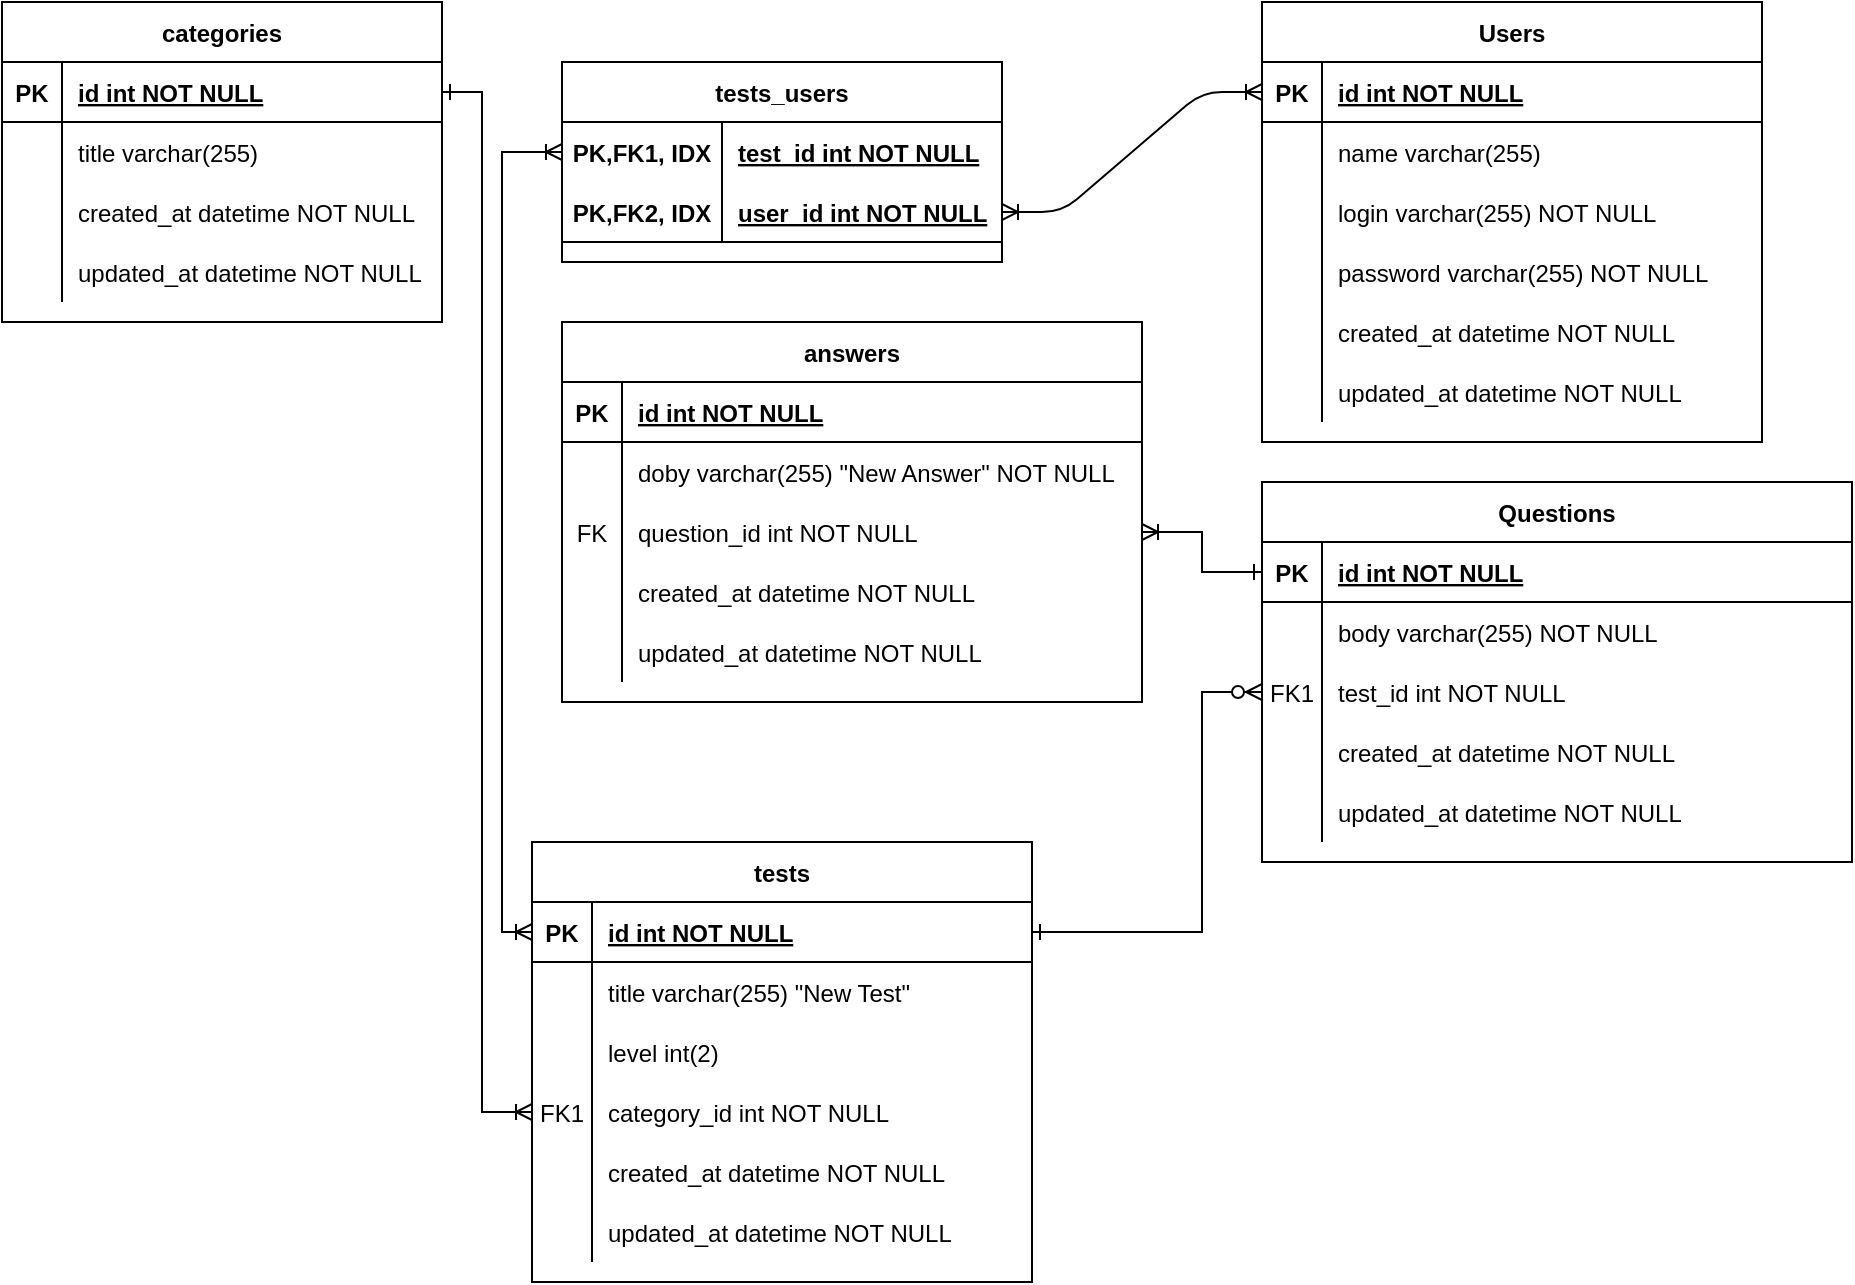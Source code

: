 <mxfile version="14.8.0" type="github">
  <diagram id="R2lEEEUBdFMjLlhIrx00" name="Page-1">
    <mxGraphModel dx="1077" dy="752" grid="1" gridSize="10" guides="1" tooltips="1" connect="1" arrows="1" fold="1" page="1" pageScale="1" pageWidth="850" pageHeight="1100" math="0" shadow="0" extFonts="Permanent Marker^https://fonts.googleapis.com/css?family=Permanent+Marker">
      <root>
        <mxCell id="0" />
        <mxCell id="1" parent="0" />
        <mxCell id="C-vyLk0tnHw3VtMMgP7b-1" value="" style="edgeStyle=entityRelationEdgeStyle;endArrow=ERoneToMany;startArrow=ERoneToMany;endFill=0;startFill=0;entryX=1;entryY=0.5;entryDx=0;entryDy=0;" parent="1" source="C-vyLk0tnHw3VtMMgP7b-24" target="RGj0NQ1f4d9NAm-IxTSh-18" edge="1">
          <mxGeometry width="100" height="100" relative="1" as="geometry">
            <mxPoint x="330" y="1130" as="sourcePoint" />
            <mxPoint x="430" y="1030" as="targetPoint" />
          </mxGeometry>
        </mxCell>
        <mxCell id="C-vyLk0tnHw3VtMMgP7b-12" value="" style="edgeStyle=orthogonalEdgeStyle;endArrow=ERzeroToMany;startArrow=ERone;endFill=1;startFill=0;rounded=0;" parent="1" source="C-vyLk0tnHw3VtMMgP7b-3" target="C-vyLk0tnHw3VtMMgP7b-17" edge="1">
          <mxGeometry width="100" height="100" relative="1" as="geometry">
            <mxPoint x="400" y="180" as="sourcePoint" />
            <mxPoint x="460" y="205" as="targetPoint" />
            <Array as="points">
              <mxPoint x="630" y="485" />
              <mxPoint x="630" y="365" />
            </Array>
          </mxGeometry>
        </mxCell>
        <mxCell id="C-vyLk0tnHw3VtMMgP7b-2" value="tests" style="shape=table;startSize=30;container=1;collapsible=1;childLayout=tableLayout;fixedRows=1;rowLines=0;fontStyle=1;align=center;resizeLast=1;" parent="1" vertex="1">
          <mxGeometry x="295" y="440" width="250" height="220" as="geometry" />
        </mxCell>
        <mxCell id="C-vyLk0tnHw3VtMMgP7b-3" value="" style="shape=partialRectangle;collapsible=0;dropTarget=0;pointerEvents=0;fillColor=none;points=[[0,0.5],[1,0.5]];portConstraint=eastwest;top=0;left=0;right=0;bottom=1;" parent="C-vyLk0tnHw3VtMMgP7b-2" vertex="1">
          <mxGeometry y="30" width="250" height="30" as="geometry" />
        </mxCell>
        <mxCell id="C-vyLk0tnHw3VtMMgP7b-4" value="PK" style="shape=partialRectangle;overflow=hidden;connectable=0;fillColor=none;top=0;left=0;bottom=0;right=0;fontStyle=1;" parent="C-vyLk0tnHw3VtMMgP7b-3" vertex="1">
          <mxGeometry width="30" height="30" as="geometry" />
        </mxCell>
        <mxCell id="C-vyLk0tnHw3VtMMgP7b-5" value="id int NOT NULL " style="shape=partialRectangle;overflow=hidden;connectable=0;fillColor=none;top=0;left=0;bottom=0;right=0;align=left;spacingLeft=6;fontStyle=5;" parent="C-vyLk0tnHw3VtMMgP7b-3" vertex="1">
          <mxGeometry x="30" width="220" height="30" as="geometry" />
        </mxCell>
        <mxCell id="RGj0NQ1f4d9NAm-IxTSh-27" value="" style="shape=partialRectangle;collapsible=0;dropTarget=0;pointerEvents=0;fillColor=none;points=[[0,0.5],[1,0.5]];portConstraint=eastwest;top=0;left=0;right=0;bottom=0;" vertex="1" parent="C-vyLk0tnHw3VtMMgP7b-2">
          <mxGeometry y="60" width="250" height="30" as="geometry" />
        </mxCell>
        <mxCell id="RGj0NQ1f4d9NAm-IxTSh-28" value="" style="shape=partialRectangle;overflow=hidden;connectable=0;fillColor=none;top=0;left=0;bottom=0;right=0;" vertex="1" parent="RGj0NQ1f4d9NAm-IxTSh-27">
          <mxGeometry width="30" height="30" as="geometry" />
        </mxCell>
        <mxCell id="RGj0NQ1f4d9NAm-IxTSh-29" value="title varchar(255) &quot;New Test&quot;" style="shape=partialRectangle;overflow=hidden;connectable=0;fillColor=none;top=0;left=0;bottom=0;right=0;align=left;spacingLeft=6;" vertex="1" parent="RGj0NQ1f4d9NAm-IxTSh-27">
          <mxGeometry x="30" width="220" height="30" as="geometry" />
        </mxCell>
        <mxCell id="C-vyLk0tnHw3VtMMgP7b-9" value="" style="shape=partialRectangle;collapsible=0;dropTarget=0;pointerEvents=0;fillColor=none;points=[[0,0.5],[1,0.5]];portConstraint=eastwest;top=0;left=0;right=0;bottom=0;" parent="C-vyLk0tnHw3VtMMgP7b-2" vertex="1">
          <mxGeometry y="90" width="250" height="30" as="geometry" />
        </mxCell>
        <mxCell id="C-vyLk0tnHw3VtMMgP7b-10" value="" style="shape=partialRectangle;overflow=hidden;connectable=0;fillColor=none;top=0;left=0;bottom=0;right=0;" parent="C-vyLk0tnHw3VtMMgP7b-9" vertex="1">
          <mxGeometry width="30" height="30" as="geometry" />
        </mxCell>
        <mxCell id="C-vyLk0tnHw3VtMMgP7b-11" value="level int(2)" style="shape=partialRectangle;overflow=hidden;connectable=0;fillColor=none;top=0;left=0;bottom=0;right=0;align=left;spacingLeft=6;" parent="C-vyLk0tnHw3VtMMgP7b-9" vertex="1">
          <mxGeometry x="30" width="220" height="30" as="geometry" />
        </mxCell>
        <mxCell id="C-vyLk0tnHw3VtMMgP7b-6" value="" style="shape=partialRectangle;collapsible=0;dropTarget=0;pointerEvents=0;fillColor=none;points=[[0,0.5],[1,0.5]];portConstraint=eastwest;top=0;left=0;right=0;bottom=0;" parent="C-vyLk0tnHw3VtMMgP7b-2" vertex="1">
          <mxGeometry y="120" width="250" height="30" as="geometry" />
        </mxCell>
        <mxCell id="C-vyLk0tnHw3VtMMgP7b-7" value="FK1" style="shape=partialRectangle;overflow=hidden;connectable=0;fillColor=none;top=0;left=0;bottom=0;right=0;" parent="C-vyLk0tnHw3VtMMgP7b-6" vertex="1">
          <mxGeometry width="30" height="30" as="geometry" />
        </mxCell>
        <mxCell id="C-vyLk0tnHw3VtMMgP7b-8" value="category_id int NOT NULL" style="shape=partialRectangle;overflow=hidden;connectable=0;fillColor=none;top=0;left=0;bottom=0;right=0;align=left;spacingLeft=6;" parent="C-vyLk0tnHw3VtMMgP7b-6" vertex="1">
          <mxGeometry x="30" width="220" height="30" as="geometry" />
        </mxCell>
        <mxCell id="RGj0NQ1f4d9NAm-IxTSh-52" value="" style="shape=partialRectangle;collapsible=0;dropTarget=0;pointerEvents=0;fillColor=none;points=[[0,0.5],[1,0.5]];portConstraint=eastwest;top=0;left=0;right=0;bottom=0;" vertex="1" parent="C-vyLk0tnHw3VtMMgP7b-2">
          <mxGeometry y="150" width="250" height="30" as="geometry" />
        </mxCell>
        <mxCell id="RGj0NQ1f4d9NAm-IxTSh-53" value="" style="shape=partialRectangle;overflow=hidden;connectable=0;fillColor=none;top=0;left=0;bottom=0;right=0;" vertex="1" parent="RGj0NQ1f4d9NAm-IxTSh-52">
          <mxGeometry width="30" height="30" as="geometry" />
        </mxCell>
        <mxCell id="RGj0NQ1f4d9NAm-IxTSh-54" value="created_at datetime NOT NULL" style="shape=partialRectangle;overflow=hidden;connectable=0;fillColor=none;top=0;left=0;bottom=0;right=0;align=left;spacingLeft=6;" vertex="1" parent="RGj0NQ1f4d9NAm-IxTSh-52">
          <mxGeometry x="30" width="220" height="30" as="geometry" />
        </mxCell>
        <mxCell id="RGj0NQ1f4d9NAm-IxTSh-55" value="" style="shape=partialRectangle;collapsible=0;dropTarget=0;pointerEvents=0;fillColor=none;points=[[0,0.5],[1,0.5]];portConstraint=eastwest;top=0;left=0;right=0;bottom=0;" vertex="1" parent="C-vyLk0tnHw3VtMMgP7b-2">
          <mxGeometry y="180" width="250" height="30" as="geometry" />
        </mxCell>
        <mxCell id="RGj0NQ1f4d9NAm-IxTSh-56" value="" style="shape=partialRectangle;overflow=hidden;connectable=0;fillColor=none;top=0;left=0;bottom=0;right=0;" vertex="1" parent="RGj0NQ1f4d9NAm-IxTSh-55">
          <mxGeometry width="30" height="30" as="geometry" />
        </mxCell>
        <mxCell id="RGj0NQ1f4d9NAm-IxTSh-57" value="updated_at datetime NOT NULL" style="shape=partialRectangle;overflow=hidden;connectable=0;fillColor=none;top=0;left=0;bottom=0;right=0;align=left;spacingLeft=6;" vertex="1" parent="RGj0NQ1f4d9NAm-IxTSh-55">
          <mxGeometry x="30" width="220" height="30" as="geometry" />
        </mxCell>
        <mxCell id="C-vyLk0tnHw3VtMMgP7b-13" value="Questions" style="shape=table;startSize=30;container=1;collapsible=1;childLayout=tableLayout;fixedRows=1;rowLines=0;fontStyle=1;align=center;resizeLast=1;" parent="1" vertex="1">
          <mxGeometry x="660" y="260" width="295" height="190" as="geometry" />
        </mxCell>
        <mxCell id="C-vyLk0tnHw3VtMMgP7b-14" value="" style="shape=partialRectangle;collapsible=0;dropTarget=0;pointerEvents=0;fillColor=none;points=[[0,0.5],[1,0.5]];portConstraint=eastwest;top=0;left=0;right=0;bottom=1;" parent="C-vyLk0tnHw3VtMMgP7b-13" vertex="1">
          <mxGeometry y="30" width="295" height="30" as="geometry" />
        </mxCell>
        <mxCell id="C-vyLk0tnHw3VtMMgP7b-15" value="PK" style="shape=partialRectangle;overflow=hidden;connectable=0;fillColor=none;top=0;left=0;bottom=0;right=0;fontStyle=1;" parent="C-vyLk0tnHw3VtMMgP7b-14" vertex="1">
          <mxGeometry width="30" height="30" as="geometry" />
        </mxCell>
        <mxCell id="C-vyLk0tnHw3VtMMgP7b-16" value="id int NOT NULL" style="shape=partialRectangle;overflow=hidden;connectable=0;fillColor=none;top=0;left=0;bottom=0;right=0;align=left;spacingLeft=6;fontStyle=5;" parent="C-vyLk0tnHw3VtMMgP7b-14" vertex="1">
          <mxGeometry x="30" width="265" height="30" as="geometry" />
        </mxCell>
        <mxCell id="C-vyLk0tnHw3VtMMgP7b-20" value="" style="shape=partialRectangle;collapsible=0;dropTarget=0;pointerEvents=0;fillColor=none;points=[[0,0.5],[1,0.5]];portConstraint=eastwest;top=0;left=0;right=0;bottom=0;" parent="C-vyLk0tnHw3VtMMgP7b-13" vertex="1">
          <mxGeometry y="60" width="295" height="30" as="geometry" />
        </mxCell>
        <mxCell id="C-vyLk0tnHw3VtMMgP7b-21" value="" style="shape=partialRectangle;overflow=hidden;connectable=0;fillColor=none;top=0;left=0;bottom=0;right=0;" parent="C-vyLk0tnHw3VtMMgP7b-20" vertex="1">
          <mxGeometry width="30" height="30" as="geometry" />
        </mxCell>
        <mxCell id="C-vyLk0tnHw3VtMMgP7b-22" value="body varchar(255) NOT NULL" style="shape=partialRectangle;overflow=hidden;connectable=0;fillColor=none;top=0;left=0;bottom=0;right=0;align=left;spacingLeft=6;" parent="C-vyLk0tnHw3VtMMgP7b-20" vertex="1">
          <mxGeometry x="30" width="265" height="30" as="geometry" />
        </mxCell>
        <mxCell id="C-vyLk0tnHw3VtMMgP7b-17" value="" style="shape=partialRectangle;collapsible=0;dropTarget=0;pointerEvents=0;fillColor=none;points=[[0,0.5],[1,0.5]];portConstraint=eastwest;top=0;left=0;right=0;bottom=0;" parent="C-vyLk0tnHw3VtMMgP7b-13" vertex="1">
          <mxGeometry y="90" width="295" height="30" as="geometry" />
        </mxCell>
        <mxCell id="C-vyLk0tnHw3VtMMgP7b-18" value="FK1" style="shape=partialRectangle;overflow=hidden;connectable=0;fillColor=none;top=0;left=0;bottom=0;right=0;" parent="C-vyLk0tnHw3VtMMgP7b-17" vertex="1">
          <mxGeometry width="30" height="30" as="geometry" />
        </mxCell>
        <mxCell id="C-vyLk0tnHw3VtMMgP7b-19" value="test_id int NOT NULL" style="shape=partialRectangle;overflow=hidden;connectable=0;fillColor=none;top=0;left=0;bottom=0;right=0;align=left;spacingLeft=6;" parent="C-vyLk0tnHw3VtMMgP7b-17" vertex="1">
          <mxGeometry x="30" width="265" height="30" as="geometry" />
        </mxCell>
        <mxCell id="RGj0NQ1f4d9NAm-IxTSh-90" value="" style="shape=partialRectangle;collapsible=0;dropTarget=0;pointerEvents=0;fillColor=none;points=[[0,0.5],[1,0.5]];portConstraint=eastwest;top=0;left=0;right=0;bottom=0;" vertex="1" parent="C-vyLk0tnHw3VtMMgP7b-13">
          <mxGeometry y="120" width="295" height="30" as="geometry" />
        </mxCell>
        <mxCell id="RGj0NQ1f4d9NAm-IxTSh-91" value="" style="shape=partialRectangle;overflow=hidden;connectable=0;fillColor=none;top=0;left=0;bottom=0;right=0;" vertex="1" parent="RGj0NQ1f4d9NAm-IxTSh-90">
          <mxGeometry width="30" height="30" as="geometry" />
        </mxCell>
        <mxCell id="RGj0NQ1f4d9NAm-IxTSh-92" value="created_at datetime NOT NULL" style="shape=partialRectangle;overflow=hidden;connectable=0;fillColor=none;top=0;left=0;bottom=0;right=0;align=left;spacingLeft=6;" vertex="1" parent="RGj0NQ1f4d9NAm-IxTSh-90">
          <mxGeometry x="30" width="265" height="30" as="geometry" />
        </mxCell>
        <mxCell id="RGj0NQ1f4d9NAm-IxTSh-93" value="" style="shape=partialRectangle;collapsible=0;dropTarget=0;pointerEvents=0;fillColor=none;points=[[0,0.5],[1,0.5]];portConstraint=eastwest;top=0;left=0;right=0;bottom=0;" vertex="1" parent="C-vyLk0tnHw3VtMMgP7b-13">
          <mxGeometry y="150" width="295" height="30" as="geometry" />
        </mxCell>
        <mxCell id="RGj0NQ1f4d9NAm-IxTSh-94" value="" style="shape=partialRectangle;overflow=hidden;connectable=0;fillColor=none;top=0;left=0;bottom=0;right=0;" vertex="1" parent="RGj0NQ1f4d9NAm-IxTSh-93">
          <mxGeometry width="30" height="30" as="geometry" />
        </mxCell>
        <mxCell id="RGj0NQ1f4d9NAm-IxTSh-95" value="updated_at datetime NOT NULL" style="shape=partialRectangle;overflow=hidden;connectable=0;fillColor=none;top=0;left=0;bottom=0;right=0;align=left;spacingLeft=6;" vertex="1" parent="RGj0NQ1f4d9NAm-IxTSh-93">
          <mxGeometry x="30" width="265" height="30" as="geometry" />
        </mxCell>
        <mxCell id="C-vyLk0tnHw3VtMMgP7b-23" value="Users" style="shape=table;startSize=30;container=1;collapsible=1;childLayout=tableLayout;fixedRows=1;rowLines=0;fontStyle=1;align=center;resizeLast=1;" parent="1" vertex="1">
          <mxGeometry x="660" y="20" width="250" height="220" as="geometry" />
        </mxCell>
        <mxCell id="C-vyLk0tnHw3VtMMgP7b-24" value="" style="shape=partialRectangle;collapsible=0;dropTarget=0;pointerEvents=0;fillColor=none;points=[[0,0.5],[1,0.5]];portConstraint=eastwest;top=0;left=0;right=0;bottom=1;" parent="C-vyLk0tnHw3VtMMgP7b-23" vertex="1">
          <mxGeometry y="30" width="250" height="30" as="geometry" />
        </mxCell>
        <mxCell id="C-vyLk0tnHw3VtMMgP7b-25" value="PK" style="shape=partialRectangle;overflow=hidden;connectable=0;fillColor=none;top=0;left=0;bottom=0;right=0;fontStyle=1;" parent="C-vyLk0tnHw3VtMMgP7b-24" vertex="1">
          <mxGeometry width="30" height="30" as="geometry" />
        </mxCell>
        <mxCell id="C-vyLk0tnHw3VtMMgP7b-26" value="id int NOT NULL " style="shape=partialRectangle;overflow=hidden;connectable=0;fillColor=none;top=0;left=0;bottom=0;right=0;align=left;spacingLeft=6;fontStyle=5;" parent="C-vyLk0tnHw3VtMMgP7b-24" vertex="1">
          <mxGeometry x="30" width="220" height="30" as="geometry" />
        </mxCell>
        <mxCell id="C-vyLk0tnHw3VtMMgP7b-27" value="" style="shape=partialRectangle;collapsible=0;dropTarget=0;pointerEvents=0;fillColor=none;points=[[0,0.5],[1,0.5]];portConstraint=eastwest;top=0;left=0;right=0;bottom=0;" parent="C-vyLk0tnHw3VtMMgP7b-23" vertex="1">
          <mxGeometry y="60" width="250" height="30" as="geometry" />
        </mxCell>
        <mxCell id="C-vyLk0tnHw3VtMMgP7b-28" value="" style="shape=partialRectangle;overflow=hidden;connectable=0;fillColor=none;top=0;left=0;bottom=0;right=0;" parent="C-vyLk0tnHw3VtMMgP7b-27" vertex="1">
          <mxGeometry width="30" height="30" as="geometry" />
        </mxCell>
        <mxCell id="C-vyLk0tnHw3VtMMgP7b-29" value="name varchar(255)" style="shape=partialRectangle;overflow=hidden;connectable=0;fillColor=none;top=0;left=0;bottom=0;right=0;align=left;spacingLeft=6;" parent="C-vyLk0tnHw3VtMMgP7b-27" vertex="1">
          <mxGeometry x="30" width="220" height="30" as="geometry" />
        </mxCell>
        <mxCell id="RGj0NQ1f4d9NAm-IxTSh-1" value="" style="shape=partialRectangle;collapsible=0;dropTarget=0;pointerEvents=0;fillColor=none;points=[[0,0.5],[1,0.5]];portConstraint=eastwest;top=0;left=0;right=0;bottom=0;" vertex="1" parent="C-vyLk0tnHw3VtMMgP7b-23">
          <mxGeometry y="90" width="250" height="30" as="geometry" />
        </mxCell>
        <mxCell id="RGj0NQ1f4d9NAm-IxTSh-2" value="" style="shape=partialRectangle;overflow=hidden;connectable=0;fillColor=none;top=0;left=0;bottom=0;right=0;" vertex="1" parent="RGj0NQ1f4d9NAm-IxTSh-1">
          <mxGeometry width="30" height="30" as="geometry" />
        </mxCell>
        <mxCell id="RGj0NQ1f4d9NAm-IxTSh-3" value="login varchar(255) NOT NULL" style="shape=partialRectangle;overflow=hidden;connectable=0;fillColor=none;top=0;left=0;bottom=0;right=0;align=left;spacingLeft=6;" vertex="1" parent="RGj0NQ1f4d9NAm-IxTSh-1">
          <mxGeometry x="30" width="220" height="30" as="geometry" />
        </mxCell>
        <mxCell id="RGj0NQ1f4d9NAm-IxTSh-4" value="" style="shape=partialRectangle;collapsible=0;dropTarget=0;pointerEvents=0;fillColor=none;points=[[0,0.5],[1,0.5]];portConstraint=eastwest;top=0;left=0;right=0;bottom=0;" vertex="1" parent="C-vyLk0tnHw3VtMMgP7b-23">
          <mxGeometry y="120" width="250" height="30" as="geometry" />
        </mxCell>
        <mxCell id="RGj0NQ1f4d9NAm-IxTSh-5" value="" style="shape=partialRectangle;overflow=hidden;connectable=0;fillColor=none;top=0;left=0;bottom=0;right=0;" vertex="1" parent="RGj0NQ1f4d9NAm-IxTSh-4">
          <mxGeometry width="30" height="30" as="geometry" />
        </mxCell>
        <mxCell id="RGj0NQ1f4d9NAm-IxTSh-6" value="password varchar(255) NOT NULL" style="shape=partialRectangle;overflow=hidden;connectable=0;fillColor=none;top=0;left=0;bottom=0;right=0;align=left;spacingLeft=6;" vertex="1" parent="RGj0NQ1f4d9NAm-IxTSh-4">
          <mxGeometry x="30" width="220" height="30" as="geometry" />
        </mxCell>
        <mxCell id="RGj0NQ1f4d9NAm-IxTSh-7" value="" style="shape=partialRectangle;collapsible=0;dropTarget=0;pointerEvents=0;fillColor=none;points=[[0,0.5],[1,0.5]];portConstraint=eastwest;top=0;left=0;right=0;bottom=0;" vertex="1" parent="C-vyLk0tnHw3VtMMgP7b-23">
          <mxGeometry y="150" width="250" height="30" as="geometry" />
        </mxCell>
        <mxCell id="RGj0NQ1f4d9NAm-IxTSh-8" value="" style="shape=partialRectangle;overflow=hidden;connectable=0;fillColor=none;top=0;left=0;bottom=0;right=0;" vertex="1" parent="RGj0NQ1f4d9NAm-IxTSh-7">
          <mxGeometry width="30" height="30" as="geometry" />
        </mxCell>
        <mxCell id="RGj0NQ1f4d9NAm-IxTSh-9" value="created_at datetime NOT NULL" style="shape=partialRectangle;overflow=hidden;connectable=0;fillColor=none;top=0;left=0;bottom=0;right=0;align=left;spacingLeft=6;" vertex="1" parent="RGj0NQ1f4d9NAm-IxTSh-7">
          <mxGeometry x="30" width="220" height="30" as="geometry" />
        </mxCell>
        <mxCell id="RGj0NQ1f4d9NAm-IxTSh-10" value="" style="shape=partialRectangle;collapsible=0;dropTarget=0;pointerEvents=0;fillColor=none;points=[[0,0.5],[1,0.5]];portConstraint=eastwest;top=0;left=0;right=0;bottom=0;" vertex="1" parent="C-vyLk0tnHw3VtMMgP7b-23">
          <mxGeometry y="180" width="250" height="30" as="geometry" />
        </mxCell>
        <mxCell id="RGj0NQ1f4d9NAm-IxTSh-11" value="" style="shape=partialRectangle;overflow=hidden;connectable=0;fillColor=none;top=0;left=0;bottom=0;right=0;" vertex="1" parent="RGj0NQ1f4d9NAm-IxTSh-10">
          <mxGeometry width="30" height="30" as="geometry" />
        </mxCell>
        <mxCell id="RGj0NQ1f4d9NAm-IxTSh-12" value="updated_at datetime NOT NULL" style="shape=partialRectangle;overflow=hidden;connectable=0;fillColor=none;top=0;left=0;bottom=0;right=0;align=left;spacingLeft=6;" vertex="1" parent="RGj0NQ1f4d9NAm-IxTSh-10">
          <mxGeometry x="30" width="220" height="30" as="geometry" />
        </mxCell>
        <mxCell id="RGj0NQ1f4d9NAm-IxTSh-14" value="tests_users" style="shape=table;startSize=30;container=1;collapsible=1;childLayout=tableLayout;fixedRows=1;rowLines=0;fontStyle=1;align=center;resizeLast=1;" vertex="1" parent="1">
          <mxGeometry x="310" y="50" width="220" height="100" as="geometry" />
        </mxCell>
        <mxCell id="RGj0NQ1f4d9NAm-IxTSh-15" value="" style="shape=partialRectangle;collapsible=0;dropTarget=0;pointerEvents=0;fillColor=none;top=0;left=0;bottom=0;right=0;points=[[0,0.5],[1,0.5]];portConstraint=eastwest;" vertex="1" parent="RGj0NQ1f4d9NAm-IxTSh-14">
          <mxGeometry y="30" width="220" height="30" as="geometry" />
        </mxCell>
        <mxCell id="RGj0NQ1f4d9NAm-IxTSh-16" value="PK,FK1, IDX" style="shape=partialRectangle;connectable=0;fillColor=none;top=0;left=0;bottom=0;right=0;fontStyle=1;overflow=hidden;" vertex="1" parent="RGj0NQ1f4d9NAm-IxTSh-15">
          <mxGeometry width="80" height="30" as="geometry" />
        </mxCell>
        <mxCell id="RGj0NQ1f4d9NAm-IxTSh-17" value="test_id int NOT NULL" style="shape=partialRectangle;connectable=0;fillColor=none;top=0;left=0;bottom=0;right=0;align=left;spacingLeft=6;fontStyle=5;overflow=hidden;" vertex="1" parent="RGj0NQ1f4d9NAm-IxTSh-15">
          <mxGeometry x="80" width="140" height="30" as="geometry" />
        </mxCell>
        <mxCell id="RGj0NQ1f4d9NAm-IxTSh-18" value="" style="shape=partialRectangle;collapsible=0;dropTarget=0;pointerEvents=0;fillColor=none;top=0;left=0;bottom=1;right=0;points=[[0,0.5],[1,0.5]];portConstraint=eastwest;" vertex="1" parent="RGj0NQ1f4d9NAm-IxTSh-14">
          <mxGeometry y="60" width="220" height="30" as="geometry" />
        </mxCell>
        <mxCell id="RGj0NQ1f4d9NAm-IxTSh-19" value="PK,FK2, IDX" style="shape=partialRectangle;connectable=0;fillColor=none;top=0;left=0;bottom=0;right=0;fontStyle=1;overflow=hidden;" vertex="1" parent="RGj0NQ1f4d9NAm-IxTSh-18">
          <mxGeometry width="80" height="30" as="geometry" />
        </mxCell>
        <mxCell id="RGj0NQ1f4d9NAm-IxTSh-20" value="user_id int NOT NULL" style="shape=partialRectangle;connectable=0;fillColor=none;top=0;left=0;bottom=0;right=0;align=left;spacingLeft=6;fontStyle=5;overflow=hidden;" vertex="1" parent="RGj0NQ1f4d9NAm-IxTSh-18">
          <mxGeometry x="80" width="140" height="30" as="geometry" />
        </mxCell>
        <mxCell id="RGj0NQ1f4d9NAm-IxTSh-59" style="edgeStyle=orthogonalEdgeStyle;rounded=0;orthogonalLoop=1;jettySize=auto;html=1;exitX=1;exitY=0.5;exitDx=0;exitDy=0;entryX=0;entryY=0.5;entryDx=0;entryDy=0;endArrow=ERoneToMany;endFill=0;startArrow=ERone;startFill=0;" edge="1" parent="1" source="RGj0NQ1f4d9NAm-IxTSh-61" target="C-vyLk0tnHw3VtMMgP7b-6">
          <mxGeometry relative="1" as="geometry">
            <Array as="points">
              <mxPoint x="270" y="65" />
              <mxPoint x="270" y="575" />
            </Array>
          </mxGeometry>
        </mxCell>
        <mxCell id="RGj0NQ1f4d9NAm-IxTSh-60" value="categories" style="shape=table;startSize=30;container=1;collapsible=1;childLayout=tableLayout;fixedRows=1;rowLines=0;fontStyle=1;align=center;resizeLast=1;" vertex="1" parent="1">
          <mxGeometry x="30" y="20" width="220" height="160" as="geometry" />
        </mxCell>
        <mxCell id="RGj0NQ1f4d9NAm-IxTSh-61" value="" style="shape=partialRectangle;collapsible=0;dropTarget=0;pointerEvents=0;fillColor=none;top=0;left=0;bottom=1;right=0;points=[[0,0.5],[1,0.5]];portConstraint=eastwest;" vertex="1" parent="RGj0NQ1f4d9NAm-IxTSh-60">
          <mxGeometry y="30" width="220" height="30" as="geometry" />
        </mxCell>
        <mxCell id="RGj0NQ1f4d9NAm-IxTSh-62" value="PK" style="shape=partialRectangle;connectable=0;fillColor=none;top=0;left=0;bottom=0;right=0;fontStyle=1;overflow=hidden;" vertex="1" parent="RGj0NQ1f4d9NAm-IxTSh-61">
          <mxGeometry width="30" height="30" as="geometry" />
        </mxCell>
        <mxCell id="RGj0NQ1f4d9NAm-IxTSh-63" value="id int NOT NULL" style="shape=partialRectangle;connectable=0;fillColor=none;top=0;left=0;bottom=0;right=0;align=left;spacingLeft=6;fontStyle=5;overflow=hidden;" vertex="1" parent="RGj0NQ1f4d9NAm-IxTSh-61">
          <mxGeometry x="30" width="190" height="30" as="geometry" />
        </mxCell>
        <mxCell id="RGj0NQ1f4d9NAm-IxTSh-64" value="" style="shape=partialRectangle;collapsible=0;dropTarget=0;pointerEvents=0;fillColor=none;top=0;left=0;bottom=0;right=0;points=[[0,0.5],[1,0.5]];portConstraint=eastwest;" vertex="1" parent="RGj0NQ1f4d9NAm-IxTSh-60">
          <mxGeometry y="60" width="220" height="30" as="geometry" />
        </mxCell>
        <mxCell id="RGj0NQ1f4d9NAm-IxTSh-65" value="" style="shape=partialRectangle;connectable=0;fillColor=none;top=0;left=0;bottom=0;right=0;editable=1;overflow=hidden;" vertex="1" parent="RGj0NQ1f4d9NAm-IxTSh-64">
          <mxGeometry width="30" height="30" as="geometry" />
        </mxCell>
        <mxCell id="RGj0NQ1f4d9NAm-IxTSh-66" value="title varchar(255)" style="shape=partialRectangle;connectable=0;fillColor=none;top=0;left=0;bottom=0;right=0;align=left;spacingLeft=6;overflow=hidden;" vertex="1" parent="RGj0NQ1f4d9NAm-IxTSh-64">
          <mxGeometry x="30" width="190" height="30" as="geometry" />
        </mxCell>
        <mxCell id="RGj0NQ1f4d9NAm-IxTSh-70" value="" style="shape=partialRectangle;collapsible=0;dropTarget=0;pointerEvents=0;fillColor=none;top=0;left=0;bottom=0;right=0;points=[[0,0.5],[1,0.5]];portConstraint=eastwest;" vertex="1" parent="RGj0NQ1f4d9NAm-IxTSh-60">
          <mxGeometry y="90" width="220" height="30" as="geometry" />
        </mxCell>
        <mxCell id="RGj0NQ1f4d9NAm-IxTSh-71" value="" style="shape=partialRectangle;connectable=0;fillColor=none;top=0;left=0;bottom=0;right=0;editable=1;overflow=hidden;" vertex="1" parent="RGj0NQ1f4d9NAm-IxTSh-70">
          <mxGeometry width="30" height="30" as="geometry" />
        </mxCell>
        <mxCell id="RGj0NQ1f4d9NAm-IxTSh-72" value="created_at datetime NOT NULL" style="shape=partialRectangle;connectable=0;fillColor=none;top=0;left=0;bottom=0;right=0;align=left;spacingLeft=6;overflow=hidden;" vertex="1" parent="RGj0NQ1f4d9NAm-IxTSh-70">
          <mxGeometry x="30" width="190" height="30" as="geometry" />
        </mxCell>
        <mxCell id="RGj0NQ1f4d9NAm-IxTSh-86" value="" style="shape=partialRectangle;collapsible=0;dropTarget=0;pointerEvents=0;fillColor=none;top=0;left=0;bottom=0;right=0;points=[[0,0.5],[1,0.5]];portConstraint=eastwest;" vertex="1" parent="RGj0NQ1f4d9NAm-IxTSh-60">
          <mxGeometry y="120" width="220" height="30" as="geometry" />
        </mxCell>
        <mxCell id="RGj0NQ1f4d9NAm-IxTSh-87" value="" style="shape=partialRectangle;connectable=0;fillColor=none;top=0;left=0;bottom=0;right=0;editable=1;overflow=hidden;" vertex="1" parent="RGj0NQ1f4d9NAm-IxTSh-86">
          <mxGeometry width="30" height="30" as="geometry" />
        </mxCell>
        <mxCell id="RGj0NQ1f4d9NAm-IxTSh-88" value="updated_at datetime NOT NULL" style="shape=partialRectangle;connectable=0;fillColor=none;top=0;left=0;bottom=0;right=0;align=left;spacingLeft=6;overflow=hidden;" vertex="1" parent="RGj0NQ1f4d9NAm-IxTSh-86">
          <mxGeometry x="30" width="190" height="30" as="geometry" />
        </mxCell>
        <mxCell id="RGj0NQ1f4d9NAm-IxTSh-73" value="answers" style="shape=table;startSize=30;container=1;collapsible=1;childLayout=tableLayout;fixedRows=1;rowLines=0;fontStyle=1;align=center;resizeLast=1;" vertex="1" parent="1">
          <mxGeometry x="310" y="180" width="290" height="190" as="geometry" />
        </mxCell>
        <mxCell id="RGj0NQ1f4d9NAm-IxTSh-74" value="" style="shape=partialRectangle;collapsible=0;dropTarget=0;pointerEvents=0;fillColor=none;top=0;left=0;bottom=1;right=0;points=[[0,0.5],[1,0.5]];portConstraint=eastwest;" vertex="1" parent="RGj0NQ1f4d9NAm-IxTSh-73">
          <mxGeometry y="30" width="290" height="30" as="geometry" />
        </mxCell>
        <mxCell id="RGj0NQ1f4d9NAm-IxTSh-75" value="PK" style="shape=partialRectangle;connectable=0;fillColor=none;top=0;left=0;bottom=0;right=0;fontStyle=1;overflow=hidden;" vertex="1" parent="RGj0NQ1f4d9NAm-IxTSh-74">
          <mxGeometry width="30" height="30" as="geometry" />
        </mxCell>
        <mxCell id="RGj0NQ1f4d9NAm-IxTSh-76" value="id int NOT NULL" style="shape=partialRectangle;connectable=0;fillColor=none;top=0;left=0;bottom=0;right=0;align=left;spacingLeft=6;fontStyle=5;overflow=hidden;" vertex="1" parent="RGj0NQ1f4d9NAm-IxTSh-74">
          <mxGeometry x="30" width="260" height="30" as="geometry" />
        </mxCell>
        <mxCell id="RGj0NQ1f4d9NAm-IxTSh-77" value="" style="shape=partialRectangle;collapsible=0;dropTarget=0;pointerEvents=0;fillColor=none;top=0;left=0;bottom=0;right=0;points=[[0,0.5],[1,0.5]];portConstraint=eastwest;" vertex="1" parent="RGj0NQ1f4d9NAm-IxTSh-73">
          <mxGeometry y="60" width="290" height="30" as="geometry" />
        </mxCell>
        <mxCell id="RGj0NQ1f4d9NAm-IxTSh-78" value="" style="shape=partialRectangle;connectable=0;fillColor=none;top=0;left=0;bottom=0;right=0;editable=1;overflow=hidden;" vertex="1" parent="RGj0NQ1f4d9NAm-IxTSh-77">
          <mxGeometry width="30" height="30" as="geometry" />
        </mxCell>
        <mxCell id="RGj0NQ1f4d9NAm-IxTSh-79" value="doby varchar(255) &quot;New Answer&quot; NOT NULL" style="shape=partialRectangle;connectable=0;fillColor=none;top=0;left=0;bottom=0;right=0;align=left;spacingLeft=6;overflow=hidden;" vertex="1" parent="RGj0NQ1f4d9NAm-IxTSh-77">
          <mxGeometry x="30" width="260" height="30" as="geometry" />
        </mxCell>
        <mxCell id="RGj0NQ1f4d9NAm-IxTSh-80" value="" style="shape=partialRectangle;collapsible=0;dropTarget=0;pointerEvents=0;fillColor=none;top=0;left=0;bottom=0;right=0;points=[[0,0.5],[1,0.5]];portConstraint=eastwest;" vertex="1" parent="RGj0NQ1f4d9NAm-IxTSh-73">
          <mxGeometry y="90" width="290" height="30" as="geometry" />
        </mxCell>
        <mxCell id="RGj0NQ1f4d9NAm-IxTSh-81" value="FK" style="shape=partialRectangle;connectable=0;fillColor=none;top=0;left=0;bottom=0;right=0;editable=1;overflow=hidden;" vertex="1" parent="RGj0NQ1f4d9NAm-IxTSh-80">
          <mxGeometry width="30" height="30" as="geometry" />
        </mxCell>
        <mxCell id="RGj0NQ1f4d9NAm-IxTSh-82" value="question_id int NOT NULL" style="shape=partialRectangle;connectable=0;fillColor=none;top=0;left=0;bottom=0;right=0;align=left;spacingLeft=6;overflow=hidden;" vertex="1" parent="RGj0NQ1f4d9NAm-IxTSh-80">
          <mxGeometry x="30" width="260" height="30" as="geometry" />
        </mxCell>
        <mxCell id="RGj0NQ1f4d9NAm-IxTSh-83" value="" style="shape=partialRectangle;collapsible=0;dropTarget=0;pointerEvents=0;fillColor=none;top=0;left=0;bottom=0;right=0;points=[[0,0.5],[1,0.5]];portConstraint=eastwest;" vertex="1" parent="RGj0NQ1f4d9NAm-IxTSh-73">
          <mxGeometry y="120" width="290" height="30" as="geometry" />
        </mxCell>
        <mxCell id="RGj0NQ1f4d9NAm-IxTSh-84" value="" style="shape=partialRectangle;connectable=0;fillColor=none;top=0;left=0;bottom=0;right=0;editable=1;overflow=hidden;" vertex="1" parent="RGj0NQ1f4d9NAm-IxTSh-83">
          <mxGeometry width="30" height="30" as="geometry" />
        </mxCell>
        <mxCell id="RGj0NQ1f4d9NAm-IxTSh-85" value="created_at datetime NOT NULL" style="shape=partialRectangle;connectable=0;fillColor=none;top=0;left=0;bottom=0;right=0;align=left;spacingLeft=6;overflow=hidden;" vertex="1" parent="RGj0NQ1f4d9NAm-IxTSh-83">
          <mxGeometry x="30" width="260" height="30" as="geometry" />
        </mxCell>
        <mxCell id="RGj0NQ1f4d9NAm-IxTSh-99" value="" style="shape=partialRectangle;collapsible=0;dropTarget=0;pointerEvents=0;fillColor=none;top=0;left=0;bottom=0;right=0;points=[[0,0.5],[1,0.5]];portConstraint=eastwest;" vertex="1" parent="RGj0NQ1f4d9NAm-IxTSh-73">
          <mxGeometry y="150" width="290" height="30" as="geometry" />
        </mxCell>
        <mxCell id="RGj0NQ1f4d9NAm-IxTSh-100" value="" style="shape=partialRectangle;connectable=0;fillColor=none;top=0;left=0;bottom=0;right=0;editable=1;overflow=hidden;" vertex="1" parent="RGj0NQ1f4d9NAm-IxTSh-99">
          <mxGeometry width="30" height="30" as="geometry" />
        </mxCell>
        <mxCell id="RGj0NQ1f4d9NAm-IxTSh-101" value="updated_at datetime NOT NULL" style="shape=partialRectangle;connectable=0;fillColor=none;top=0;left=0;bottom=0;right=0;align=left;spacingLeft=6;overflow=hidden;" vertex="1" parent="RGj0NQ1f4d9NAm-IxTSh-99">
          <mxGeometry x="30" width="260" height="30" as="geometry" />
        </mxCell>
        <mxCell id="RGj0NQ1f4d9NAm-IxTSh-98" style="edgeStyle=orthogonalEdgeStyle;rounded=0;orthogonalLoop=1;jettySize=auto;html=1;exitX=0;exitY=0.5;exitDx=0;exitDy=0;startArrow=ERoneToMany;startFill=0;endArrow=ERoneToMany;endFill=0;entryX=0;entryY=0.5;entryDx=0;entryDy=0;" edge="1" parent="1" source="C-vyLk0tnHw3VtMMgP7b-3" target="RGj0NQ1f4d9NAm-IxTSh-15">
          <mxGeometry relative="1" as="geometry">
            <Array as="points">
              <mxPoint x="280" y="485" />
              <mxPoint x="280" y="95" />
            </Array>
          </mxGeometry>
        </mxCell>
        <mxCell id="RGj0NQ1f4d9NAm-IxTSh-106" style="edgeStyle=orthogonalEdgeStyle;rounded=0;orthogonalLoop=1;jettySize=auto;html=1;exitX=1;exitY=0.5;exitDx=0;exitDy=0;entryX=0;entryY=0.5;entryDx=0;entryDy=0;startArrow=ERoneToMany;startFill=0;endArrow=ERone;endFill=0;" edge="1" parent="1" source="RGj0NQ1f4d9NAm-IxTSh-80" target="C-vyLk0tnHw3VtMMgP7b-14">
          <mxGeometry relative="1" as="geometry">
            <Array as="points">
              <mxPoint x="630" y="285" />
              <mxPoint x="630" y="305" />
            </Array>
          </mxGeometry>
        </mxCell>
      </root>
    </mxGraphModel>
  </diagram>
</mxfile>
